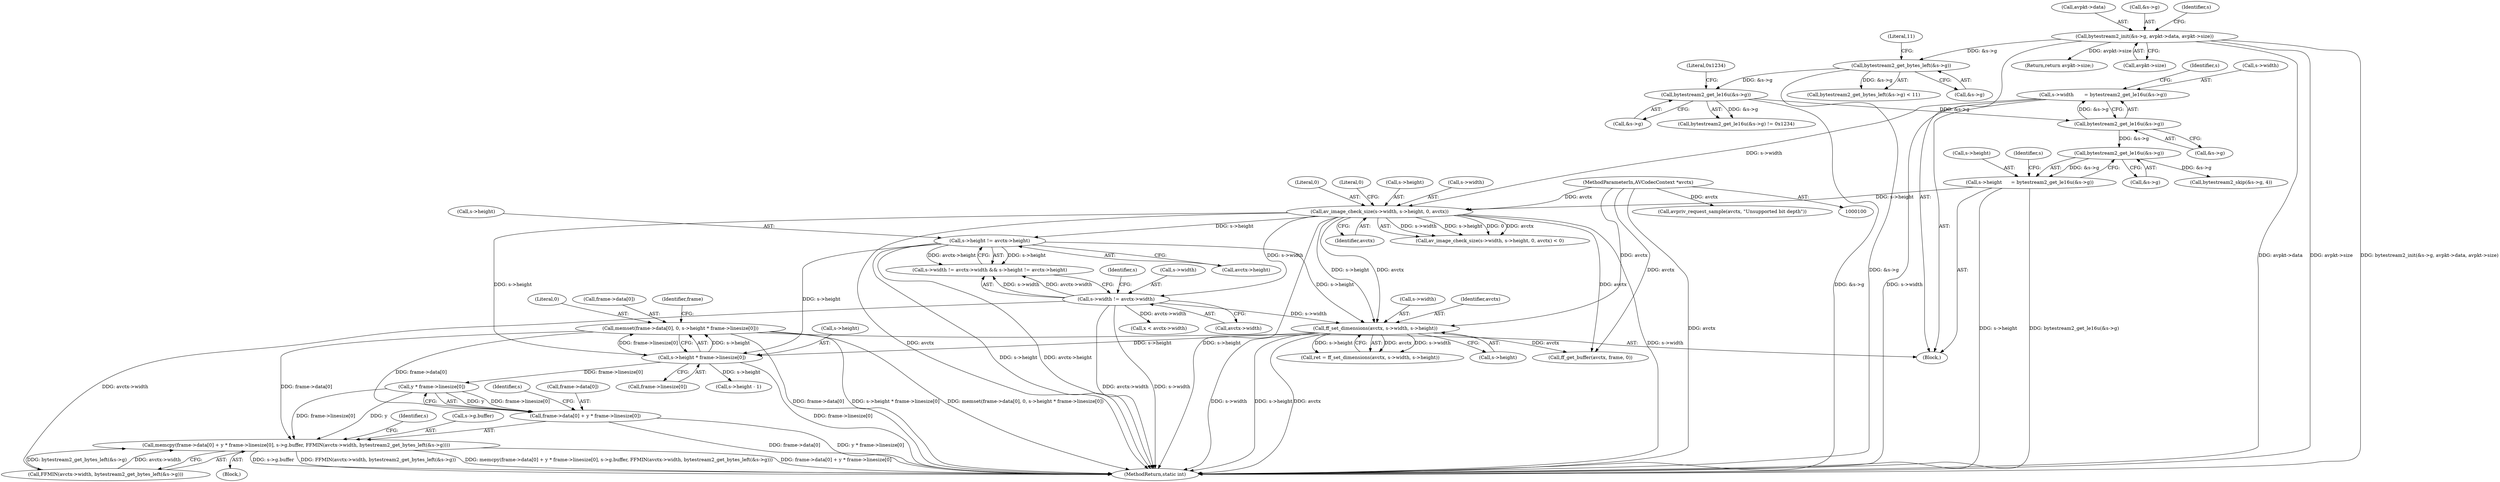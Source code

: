 digraph "1_FFmpeg_8c2ea3030af7b40a3c4275696fb5c76cdb80950a@API" {
"1000355" [label="(Call,memset(frame->data[0], 0, s->height * frame->linesize[0]))"];
"1000362" [label="(Call,s->height * frame->linesize[0])"];
"1000298" [label="(Call,av_image_check_size(s->width, s->height, 0, avctx))"];
"1000161" [label="(Call,s->width       = bytestream2_get_le16u(&s->g))"];
"1000165" [label="(Call,bytestream2_get_le16u(&s->g))"];
"1000153" [label="(Call,bytestream2_get_le16u(&s->g))"];
"1000143" [label="(Call,bytestream2_get_bytes_left(&s->g))"];
"1000130" [label="(Call,bytestream2_init(&s->g, avpkt->data, avpkt->size))"];
"1000170" [label="(Call,s->height      = bytestream2_get_le16u(&s->g))"];
"1000174" [label="(Call,bytestream2_get_le16u(&s->g))"];
"1000101" [label="(MethodParameterIn,AVCodecContext *avctx)"];
"1000320" [label="(Call,s->height != avctx->height)"];
"1000330" [label="(Call,ff_set_dimensions(avctx, s->width, s->height))"];
"1000313" [label="(Call,s->width != avctx->width)"];
"1000884" [label="(Call,memcpy(frame->data[0] + y * frame->linesize[0], s->g.buffer, FFMIN(avctx->width, bytestream2_get_bytes_left(&s->g))))"];
"1000885" [label="(Call,frame->data[0] + y * frame->linesize[0])"];
"1000306" [label="(Identifier,avctx)"];
"1000821" [label="(Call,x < avctx->width)"];
"1000335" [label="(Call,s->height)"];
"1000142" [label="(Call,bytestream2_get_bytes_left(&s->g) < 11)"];
"1000314" [label="(Call,s->width)"];
"1000322" [label="(Identifier,s)"];
"1000886" [label="(Call,frame->data[0])"];
"1000297" [label="(Call,av_image_check_size(s->width, s->height, 0, avctx) < 0)"];
"1000170" [label="(Call,s->height      = bytestream2_get_le16u(&s->g))"];
"1000130" [label="(Call,bytestream2_init(&s->g, avpkt->data, avpkt->size))"];
"1000175" [label="(Call,&s->g)"];
"1000321" [label="(Call,s->height)"];
"1000161" [label="(Call,s->width       = bytestream2_get_le16u(&s->g))"];
"1000158" [label="(Literal,0x1234)"];
"1000658" [label="(Call,s->height - 1)"];
"1000165" [label="(Call,bytestream2_get_le16u(&s->g))"];
"1000885" [label="(Call,frame->data[0] + y * frame->linesize[0])"];
"1000317" [label="(Call,avctx->width)"];
"1000915" [label="(Identifier,s)"];
"1000298" [label="(Call,av_image_check_size(s->width, s->height, 0, avctx))"];
"1000320" [label="(Call,s->height != avctx->height)"];
"1000307" [label="(Literal,0)"];
"1000172" [label="(Identifier,s)"];
"1000162" [label="(Call,s->width)"];
"1000105" [label="(Block,)"];
"1000891" [label="(Call,y * frame->linesize[0])"];
"1000356" [label="(Call,frame->data[0])"];
"1000328" [label="(Call,ret = ff_set_dimensions(avctx, s->width, s->height))"];
"1000366" [label="(Call,frame->linesize[0])"];
"1000363" [label="(Call,s->height)"];
"1000324" [label="(Call,avctx->height)"];
"1000148" [label="(Literal,11)"];
"1000143" [label="(Call,bytestream2_get_bytes_left(&s->g))"];
"1000171" [label="(Call,s->height)"];
"1000312" [label="(Call,s->width != avctx->width && s->height != avctx->height)"];
"1000144" [label="(Call,&s->g)"];
"1000313" [label="(Call,s->width != avctx->width)"];
"1000226" [label="(Call,avpriv_request_sample(avctx, \"Unsupported bit depth\"))"];
"1000174" [label="(Call,bytestream2_get_le16u(&s->g))"];
"1000135" [label="(Call,avpkt->data)"];
"1000302" [label="(Call,s->height)"];
"1000166" [label="(Call,&s->g)"];
"1000355" [label="(Call,memset(frame->data[0], 0, s->height * frame->linesize[0]))"];
"1000373" [label="(Identifier,frame)"];
"1000299" [label="(Call,s->width)"];
"1000898" [label="(Call,s->g.buffer)"];
"1000900" [label="(Identifier,s)"];
"1000931" [label="(MethodReturn,static int)"];
"1000332" [label="(Call,s->width)"];
"1000330" [label="(Call,ff_set_dimensions(avctx, s->width, s->height))"];
"1000152" [label="(Call,bytestream2_get_le16u(&s->g) != 0x1234)"];
"1000927" [label="(Return,return avpkt->size;)"];
"1000903" [label="(Call,FFMIN(avctx->width, bytestream2_get_bytes_left(&s->g)))"];
"1000138" [label="(Call,avpkt->size)"];
"1000348" [label="(Call,ff_get_buffer(avctx, frame, 0))"];
"1000361" [label="(Literal,0)"];
"1000331" [label="(Identifier,avctx)"];
"1000154" [label="(Call,&s->g)"];
"1000131" [label="(Call,&s->g)"];
"1000182" [label="(Identifier,s)"];
"1000179" [label="(Call,bytestream2_skip(&s->g, 4))"];
"1000305" [label="(Literal,0)"];
"1000146" [label="(Identifier,s)"];
"1000101" [label="(MethodParameterIn,AVCodecContext *avctx)"];
"1000153" [label="(Call,bytestream2_get_le16u(&s->g))"];
"1000884" [label="(Call,memcpy(frame->data[0] + y * frame->linesize[0], s->g.buffer, FFMIN(avctx->width, bytestream2_get_bytes_left(&s->g))))"];
"1000883" [label="(Block,)"];
"1000362" [label="(Call,s->height * frame->linesize[0])"];
"1000355" -> "1000105"  [label="AST: "];
"1000355" -> "1000362"  [label="CFG: "];
"1000356" -> "1000355"  [label="AST: "];
"1000361" -> "1000355"  [label="AST: "];
"1000362" -> "1000355"  [label="AST: "];
"1000373" -> "1000355"  [label="CFG: "];
"1000355" -> "1000931"  [label="DDG: frame->data[0]"];
"1000355" -> "1000931"  [label="DDG: s->height * frame->linesize[0]"];
"1000355" -> "1000931"  [label="DDG: memset(frame->data[0], 0, s->height * frame->linesize[0])"];
"1000362" -> "1000355"  [label="DDG: s->height"];
"1000362" -> "1000355"  [label="DDG: frame->linesize[0]"];
"1000355" -> "1000884"  [label="DDG: frame->data[0]"];
"1000355" -> "1000885"  [label="DDG: frame->data[0]"];
"1000362" -> "1000366"  [label="CFG: "];
"1000363" -> "1000362"  [label="AST: "];
"1000366" -> "1000362"  [label="AST: "];
"1000362" -> "1000931"  [label="DDG: frame->linesize[0]"];
"1000298" -> "1000362"  [label="DDG: s->height"];
"1000320" -> "1000362"  [label="DDG: s->height"];
"1000330" -> "1000362"  [label="DDG: s->height"];
"1000362" -> "1000658"  [label="DDG: s->height"];
"1000362" -> "1000891"  [label="DDG: frame->linesize[0]"];
"1000298" -> "1000297"  [label="AST: "];
"1000298" -> "1000306"  [label="CFG: "];
"1000299" -> "1000298"  [label="AST: "];
"1000302" -> "1000298"  [label="AST: "];
"1000305" -> "1000298"  [label="AST: "];
"1000306" -> "1000298"  [label="AST: "];
"1000307" -> "1000298"  [label="CFG: "];
"1000298" -> "1000931"  [label="DDG: s->width"];
"1000298" -> "1000931"  [label="DDG: avctx"];
"1000298" -> "1000931"  [label="DDG: s->height"];
"1000298" -> "1000297"  [label="DDG: s->width"];
"1000298" -> "1000297"  [label="DDG: s->height"];
"1000298" -> "1000297"  [label="DDG: 0"];
"1000298" -> "1000297"  [label="DDG: avctx"];
"1000161" -> "1000298"  [label="DDG: s->width"];
"1000170" -> "1000298"  [label="DDG: s->height"];
"1000101" -> "1000298"  [label="DDG: avctx"];
"1000298" -> "1000313"  [label="DDG: s->width"];
"1000298" -> "1000320"  [label="DDG: s->height"];
"1000298" -> "1000330"  [label="DDG: avctx"];
"1000298" -> "1000330"  [label="DDG: s->height"];
"1000298" -> "1000348"  [label="DDG: avctx"];
"1000161" -> "1000105"  [label="AST: "];
"1000161" -> "1000165"  [label="CFG: "];
"1000162" -> "1000161"  [label="AST: "];
"1000165" -> "1000161"  [label="AST: "];
"1000172" -> "1000161"  [label="CFG: "];
"1000161" -> "1000931"  [label="DDG: s->width"];
"1000165" -> "1000161"  [label="DDG: &s->g"];
"1000165" -> "1000166"  [label="CFG: "];
"1000166" -> "1000165"  [label="AST: "];
"1000153" -> "1000165"  [label="DDG: &s->g"];
"1000165" -> "1000174"  [label="DDG: &s->g"];
"1000153" -> "1000152"  [label="AST: "];
"1000153" -> "1000154"  [label="CFG: "];
"1000154" -> "1000153"  [label="AST: "];
"1000158" -> "1000153"  [label="CFG: "];
"1000153" -> "1000931"  [label="DDG: &s->g"];
"1000153" -> "1000152"  [label="DDG: &s->g"];
"1000143" -> "1000153"  [label="DDG: &s->g"];
"1000143" -> "1000142"  [label="AST: "];
"1000143" -> "1000144"  [label="CFG: "];
"1000144" -> "1000143"  [label="AST: "];
"1000148" -> "1000143"  [label="CFG: "];
"1000143" -> "1000931"  [label="DDG: &s->g"];
"1000143" -> "1000142"  [label="DDG: &s->g"];
"1000130" -> "1000143"  [label="DDG: &s->g"];
"1000130" -> "1000105"  [label="AST: "];
"1000130" -> "1000138"  [label="CFG: "];
"1000131" -> "1000130"  [label="AST: "];
"1000135" -> "1000130"  [label="AST: "];
"1000138" -> "1000130"  [label="AST: "];
"1000146" -> "1000130"  [label="CFG: "];
"1000130" -> "1000931"  [label="DDG: bytestream2_init(&s->g, avpkt->data, avpkt->size)"];
"1000130" -> "1000931"  [label="DDG: avpkt->data"];
"1000130" -> "1000931"  [label="DDG: avpkt->size"];
"1000130" -> "1000927"  [label="DDG: avpkt->size"];
"1000170" -> "1000105"  [label="AST: "];
"1000170" -> "1000174"  [label="CFG: "];
"1000171" -> "1000170"  [label="AST: "];
"1000174" -> "1000170"  [label="AST: "];
"1000182" -> "1000170"  [label="CFG: "];
"1000170" -> "1000931"  [label="DDG: s->height"];
"1000170" -> "1000931"  [label="DDG: bytestream2_get_le16u(&s->g)"];
"1000174" -> "1000170"  [label="DDG: &s->g"];
"1000174" -> "1000175"  [label="CFG: "];
"1000175" -> "1000174"  [label="AST: "];
"1000174" -> "1000179"  [label="DDG: &s->g"];
"1000101" -> "1000100"  [label="AST: "];
"1000101" -> "1000931"  [label="DDG: avctx"];
"1000101" -> "1000226"  [label="DDG: avctx"];
"1000101" -> "1000330"  [label="DDG: avctx"];
"1000101" -> "1000348"  [label="DDG: avctx"];
"1000320" -> "1000312"  [label="AST: "];
"1000320" -> "1000324"  [label="CFG: "];
"1000321" -> "1000320"  [label="AST: "];
"1000324" -> "1000320"  [label="AST: "];
"1000312" -> "1000320"  [label="CFG: "];
"1000320" -> "1000931"  [label="DDG: avctx->height"];
"1000320" -> "1000931"  [label="DDG: s->height"];
"1000320" -> "1000312"  [label="DDG: s->height"];
"1000320" -> "1000312"  [label="DDG: avctx->height"];
"1000320" -> "1000330"  [label="DDG: s->height"];
"1000330" -> "1000328"  [label="AST: "];
"1000330" -> "1000335"  [label="CFG: "];
"1000331" -> "1000330"  [label="AST: "];
"1000332" -> "1000330"  [label="AST: "];
"1000335" -> "1000330"  [label="AST: "];
"1000328" -> "1000330"  [label="CFG: "];
"1000330" -> "1000931"  [label="DDG: avctx"];
"1000330" -> "1000931"  [label="DDG: s->width"];
"1000330" -> "1000931"  [label="DDG: s->height"];
"1000330" -> "1000328"  [label="DDG: avctx"];
"1000330" -> "1000328"  [label="DDG: s->width"];
"1000330" -> "1000328"  [label="DDG: s->height"];
"1000313" -> "1000330"  [label="DDG: s->width"];
"1000330" -> "1000348"  [label="DDG: avctx"];
"1000313" -> "1000312"  [label="AST: "];
"1000313" -> "1000317"  [label="CFG: "];
"1000314" -> "1000313"  [label="AST: "];
"1000317" -> "1000313"  [label="AST: "];
"1000322" -> "1000313"  [label="CFG: "];
"1000312" -> "1000313"  [label="CFG: "];
"1000313" -> "1000931"  [label="DDG: s->width"];
"1000313" -> "1000931"  [label="DDG: avctx->width"];
"1000313" -> "1000312"  [label="DDG: s->width"];
"1000313" -> "1000312"  [label="DDG: avctx->width"];
"1000313" -> "1000821"  [label="DDG: avctx->width"];
"1000313" -> "1000903"  [label="DDG: avctx->width"];
"1000884" -> "1000883"  [label="AST: "];
"1000884" -> "1000903"  [label="CFG: "];
"1000885" -> "1000884"  [label="AST: "];
"1000898" -> "1000884"  [label="AST: "];
"1000903" -> "1000884"  [label="AST: "];
"1000915" -> "1000884"  [label="CFG: "];
"1000884" -> "1000931"  [label="DDG: memcpy(frame->data[0] + y * frame->linesize[0], s->g.buffer, FFMIN(avctx->width, bytestream2_get_bytes_left(&s->g)))"];
"1000884" -> "1000931"  [label="DDG: frame->data[0] + y * frame->linesize[0]"];
"1000884" -> "1000931"  [label="DDG: s->g.buffer"];
"1000884" -> "1000931"  [label="DDG: FFMIN(avctx->width, bytestream2_get_bytes_left(&s->g))"];
"1000891" -> "1000884"  [label="DDG: y"];
"1000891" -> "1000884"  [label="DDG: frame->linesize[0]"];
"1000903" -> "1000884"  [label="DDG: avctx->width"];
"1000903" -> "1000884"  [label="DDG: bytestream2_get_bytes_left(&s->g)"];
"1000885" -> "1000891"  [label="CFG: "];
"1000886" -> "1000885"  [label="AST: "];
"1000891" -> "1000885"  [label="AST: "];
"1000900" -> "1000885"  [label="CFG: "];
"1000885" -> "1000931"  [label="DDG: y * frame->linesize[0]"];
"1000885" -> "1000931"  [label="DDG: frame->data[0]"];
"1000891" -> "1000885"  [label="DDG: y"];
"1000891" -> "1000885"  [label="DDG: frame->linesize[0]"];
}
